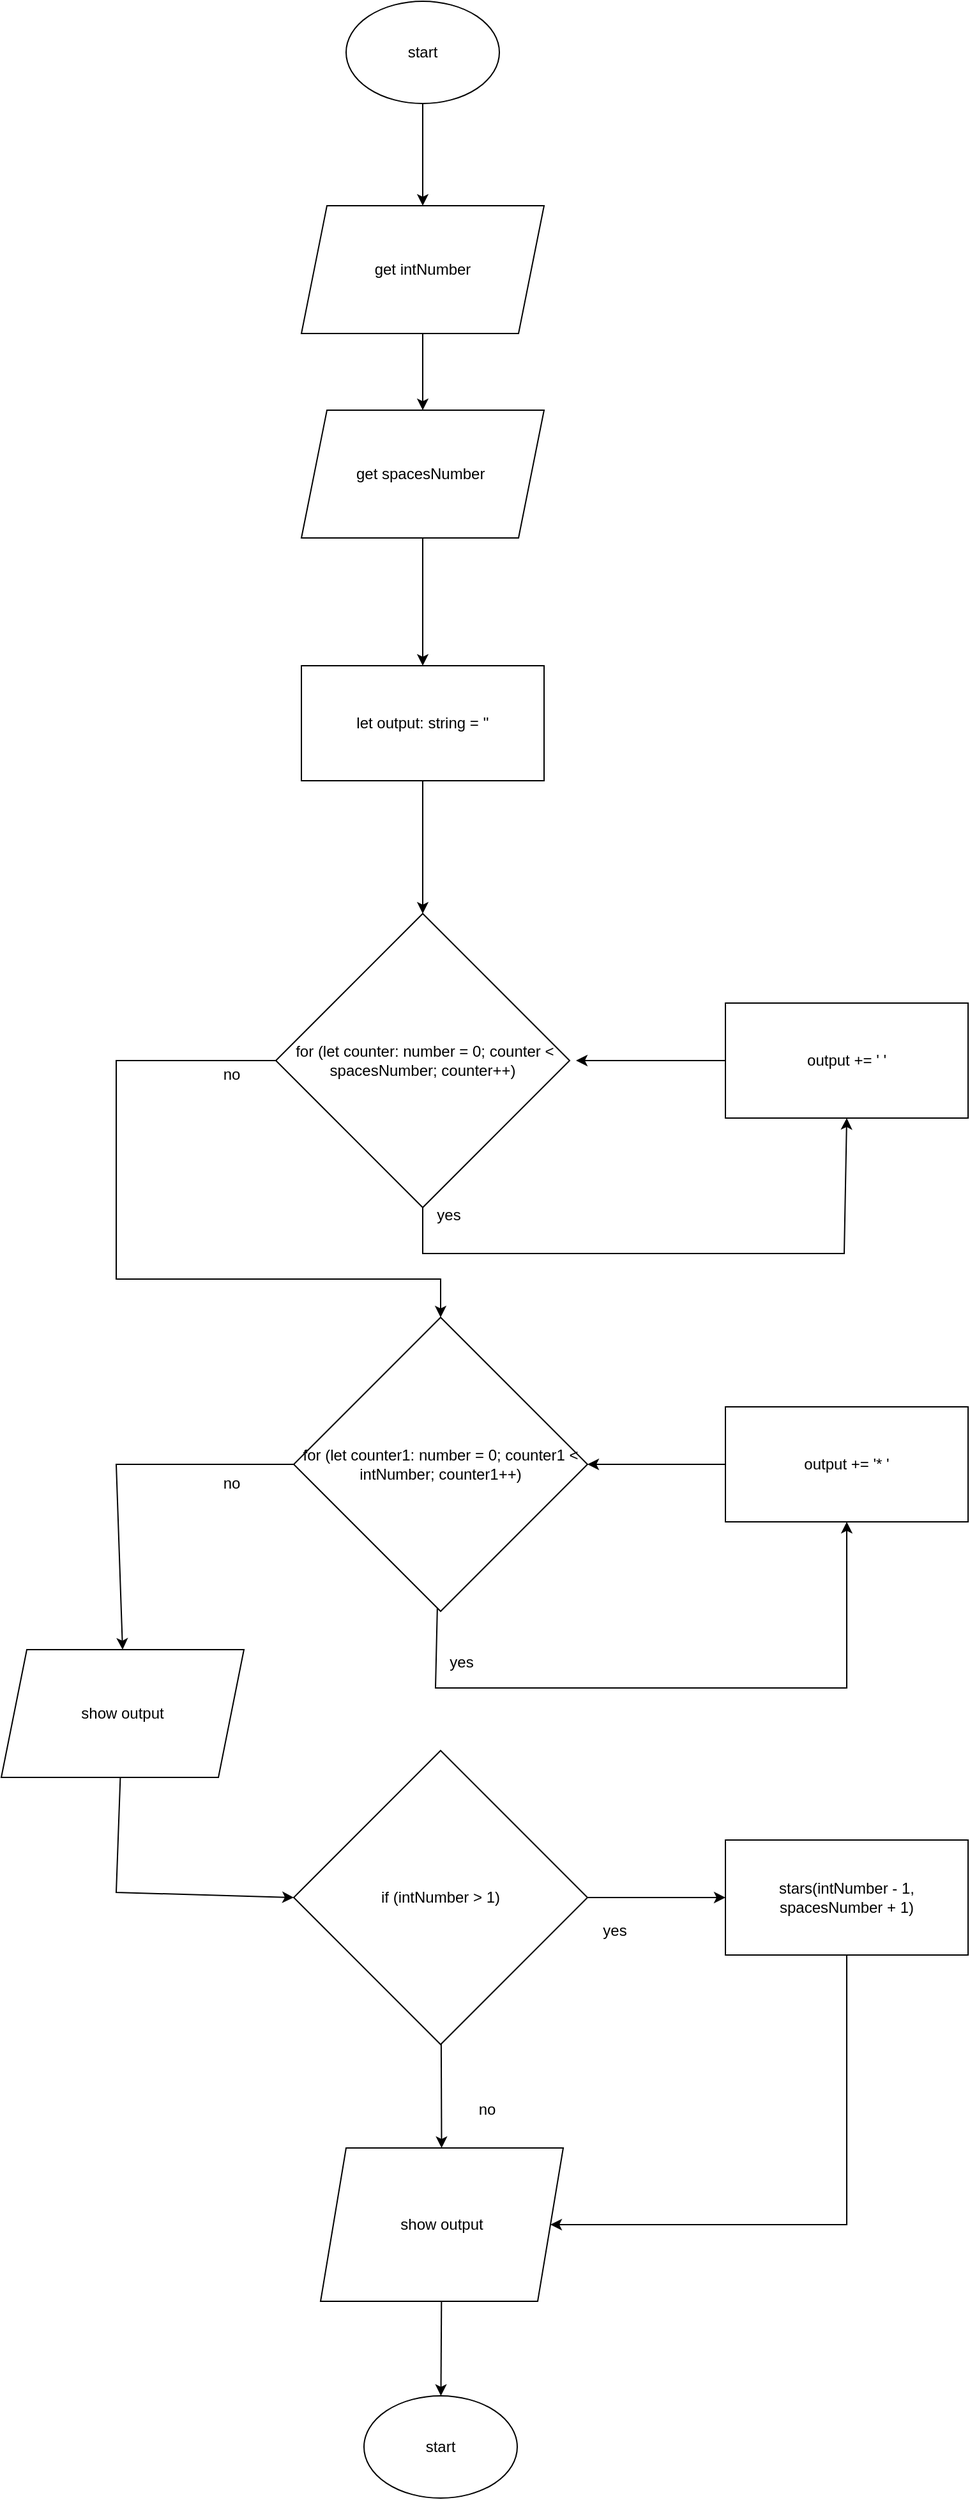 <mxfile>
    <diagram id="kwKRsL_xs6gOXiXiasIk" name="Page-1">
        <mxGraphModel dx="580" dy="1747" grid="1" gridSize="10" guides="1" tooltips="1" connect="1" arrows="1" fold="1" page="1" pageScale="1" pageWidth="827" pageHeight="1169" math="0" shadow="0">
            <root>
                <mxCell id="0"/>
                <mxCell id="1" parent="0"/>
                <mxCell id="2" value="start" style="ellipse;whiteSpace=wrap;html=1;" vertex="1" parent="1">
                    <mxGeometry x="354" y="1674" width="120" height="80" as="geometry"/>
                </mxCell>
                <mxCell id="17" value="" style="edgeStyle=none;html=1;" edge="1" parent="1" source="3" target="16">
                    <mxGeometry relative="1" as="geometry"/>
                </mxCell>
                <mxCell id="3" value="start" style="ellipse;whiteSpace=wrap;html=1;" vertex="1" parent="1">
                    <mxGeometry x="340" y="-200" width="120" height="80" as="geometry"/>
                </mxCell>
                <mxCell id="19" value="" style="edgeStyle=none;html=1;" edge="1" parent="1" source="6" target="7">
                    <mxGeometry relative="1" as="geometry"/>
                </mxCell>
                <mxCell id="6" value="get&amp;nbsp;spacesNumber&amp;nbsp;" style="shape=parallelogram;perimeter=parallelogramPerimeter;whiteSpace=wrap;html=1;fixedSize=1;" vertex="1" parent="1">
                    <mxGeometry x="305" y="120" width="190" height="100" as="geometry"/>
                </mxCell>
                <mxCell id="20" value="" style="edgeStyle=none;html=1;" edge="1" parent="1" source="7" target="8">
                    <mxGeometry relative="1" as="geometry"/>
                </mxCell>
                <mxCell id="7" value="let output: string = ''" style="rounded=0;whiteSpace=wrap;html=1;" vertex="1" parent="1">
                    <mxGeometry x="305" y="320" width="190" height="90" as="geometry"/>
                </mxCell>
                <mxCell id="21" style="edgeStyle=none;html=1;entryX=0.5;entryY=1;entryDx=0;entryDy=0;rounded=0;" edge="1" parent="1" source="8" target="13">
                    <mxGeometry relative="1" as="geometry">
                        <Array as="points">
                            <mxPoint x="400" y="780"/>
                            <mxPoint x="730" y="780"/>
                        </Array>
                    </mxGeometry>
                </mxCell>
                <mxCell id="23" style="edgeStyle=none;rounded=0;html=1;entryX=0.5;entryY=0;entryDx=0;entryDy=0;" edge="1" parent="1" source="8" target="9">
                    <mxGeometry relative="1" as="geometry">
                        <Array as="points">
                            <mxPoint x="160" y="629"/>
                            <mxPoint x="160" y="800"/>
                            <mxPoint x="414" y="800"/>
                        </Array>
                    </mxGeometry>
                </mxCell>
                <mxCell id="8" value="&amp;nbsp;for (let counter: number = 0; counter &amp;lt; spacesNumber; counter++)" style="rhombus;whiteSpace=wrap;html=1;" vertex="1" parent="1">
                    <mxGeometry x="285" y="514" width="230" height="230" as="geometry"/>
                </mxCell>
                <mxCell id="25" style="edgeStyle=none;rounded=0;html=1;entryX=0.5;entryY=1;entryDx=0;entryDy=0;" edge="1" parent="1" source="9" target="14">
                    <mxGeometry relative="1" as="geometry">
                        <Array as="points">
                            <mxPoint x="410" y="1120"/>
                            <mxPoint x="732" y="1120"/>
                        </Array>
                    </mxGeometry>
                </mxCell>
                <mxCell id="39" style="edgeStyle=none;rounded=0;html=1;entryX=0.5;entryY=0;entryDx=0;entryDy=0;" edge="1" parent="1" source="9" target="38">
                    <mxGeometry relative="1" as="geometry">
                        <Array as="points">
                            <mxPoint x="160" y="945"/>
                        </Array>
                    </mxGeometry>
                </mxCell>
                <mxCell id="9" value="for (let counter1: number = 0; counter1 &amp;lt; intNumber; counter1++)" style="rhombus;whiteSpace=wrap;html=1;" vertex="1" parent="1">
                    <mxGeometry x="299" y="830" width="230" height="230" as="geometry"/>
                </mxCell>
                <mxCell id="28" value="" style="edgeStyle=none;rounded=0;html=1;" edge="1" parent="1" source="10" target="15">
                    <mxGeometry relative="1" as="geometry"/>
                </mxCell>
                <mxCell id="30" value="" style="edgeStyle=none;rounded=0;html=1;" edge="1" parent="1" source="10" target="11">
                    <mxGeometry relative="1" as="geometry"/>
                </mxCell>
                <mxCell id="10" value="if (intNumber &amp;gt; 1)" style="rhombus;whiteSpace=wrap;html=1;" vertex="1" parent="1">
                    <mxGeometry x="299" y="1169" width="230" height="230" as="geometry"/>
                </mxCell>
                <mxCell id="31" value="" style="edgeStyle=none;rounded=0;html=1;" edge="1" parent="1" source="11" target="2">
                    <mxGeometry relative="1" as="geometry"/>
                </mxCell>
                <mxCell id="11" value="&lt;span&gt;show output&lt;/span&gt;" style="shape=parallelogram;perimeter=parallelogramPerimeter;whiteSpace=wrap;html=1;fixedSize=1;" vertex="1" parent="1">
                    <mxGeometry x="320" y="1480" width="190" height="120" as="geometry"/>
                </mxCell>
                <mxCell id="22" style="edgeStyle=none;rounded=0;html=1;" edge="1" parent="1" source="13">
                    <mxGeometry relative="1" as="geometry">
                        <mxPoint x="520" y="629" as="targetPoint"/>
                    </mxGeometry>
                </mxCell>
                <mxCell id="13" value="&lt;div&gt;output += ' '&lt;/div&gt;" style="rounded=0;whiteSpace=wrap;html=1;" vertex="1" parent="1">
                    <mxGeometry x="637" y="584" width="190" height="90" as="geometry"/>
                </mxCell>
                <mxCell id="26" value="" style="edgeStyle=none;rounded=0;html=1;" edge="1" parent="1" source="14" target="9">
                    <mxGeometry relative="1" as="geometry"/>
                </mxCell>
                <mxCell id="14" value="output += '* '" style="rounded=0;whiteSpace=wrap;html=1;" vertex="1" parent="1">
                    <mxGeometry x="637" y="900" width="190" height="90" as="geometry"/>
                </mxCell>
                <mxCell id="29" style="edgeStyle=none;rounded=0;html=1;entryX=1;entryY=0.5;entryDx=0;entryDy=0;" edge="1" parent="1" source="15" target="11">
                    <mxGeometry relative="1" as="geometry">
                        <Array as="points">
                            <mxPoint x="732" y="1540"/>
                        </Array>
                    </mxGeometry>
                </mxCell>
                <mxCell id="15" value="stars(intNumber - 1, spacesNumber + 1)" style="rounded=0;whiteSpace=wrap;html=1;" vertex="1" parent="1">
                    <mxGeometry x="637" y="1239" width="190" height="90" as="geometry"/>
                </mxCell>
                <mxCell id="18" value="" style="edgeStyle=none;html=1;" edge="1" parent="1" source="16" target="6">
                    <mxGeometry relative="1" as="geometry"/>
                </mxCell>
                <mxCell id="16" value="get&amp;nbsp;intNumber" style="shape=parallelogram;perimeter=parallelogramPerimeter;whiteSpace=wrap;html=1;fixedSize=1;" vertex="1" parent="1">
                    <mxGeometry x="305" y="-40" width="190" height="100" as="geometry"/>
                </mxCell>
                <mxCell id="32" value="yes" style="text;html=1;align=center;verticalAlign=middle;resizable=0;points=[];autosize=1;strokeColor=none;fillColor=none;" vertex="1" parent="1">
                    <mxGeometry x="405" y="740" width="30" height="20" as="geometry"/>
                </mxCell>
                <mxCell id="33" value="no" style="text;html=1;align=center;verticalAlign=middle;resizable=0;points=[];autosize=1;strokeColor=none;fillColor=none;" vertex="1" parent="1">
                    <mxGeometry x="235" y="630" width="30" height="20" as="geometry"/>
                </mxCell>
                <mxCell id="34" value="no" style="text;html=1;align=center;verticalAlign=middle;resizable=0;points=[];autosize=1;strokeColor=none;fillColor=none;" vertex="1" parent="1">
                    <mxGeometry x="235" y="950" width="30" height="20" as="geometry"/>
                </mxCell>
                <mxCell id="35" value="yes" style="text;html=1;align=center;verticalAlign=middle;resizable=0;points=[];autosize=1;strokeColor=none;fillColor=none;" vertex="1" parent="1">
                    <mxGeometry x="415" y="1090" width="30" height="20" as="geometry"/>
                </mxCell>
                <mxCell id="36" value="yes" style="text;html=1;align=center;verticalAlign=middle;resizable=0;points=[];autosize=1;strokeColor=none;fillColor=none;" vertex="1" parent="1">
                    <mxGeometry x="535" y="1300" width="30" height="20" as="geometry"/>
                </mxCell>
                <mxCell id="37" value="no" style="text;html=1;align=center;verticalAlign=middle;resizable=0;points=[];autosize=1;strokeColor=none;fillColor=none;" vertex="1" parent="1">
                    <mxGeometry x="435" y="1440" width="30" height="20" as="geometry"/>
                </mxCell>
                <mxCell id="40" style="edgeStyle=none;rounded=0;html=1;entryX=0;entryY=0.5;entryDx=0;entryDy=0;" edge="1" parent="1" source="38" target="10">
                    <mxGeometry relative="1" as="geometry">
                        <Array as="points">
                            <mxPoint x="160" y="1280"/>
                        </Array>
                    </mxGeometry>
                </mxCell>
                <mxCell id="38" value="show output" style="shape=parallelogram;perimeter=parallelogramPerimeter;whiteSpace=wrap;html=1;fixedSize=1;" vertex="1" parent="1">
                    <mxGeometry x="70" y="1090" width="190" height="100" as="geometry"/>
                </mxCell>
            </root>
        </mxGraphModel>
    </diagram>
</mxfile>